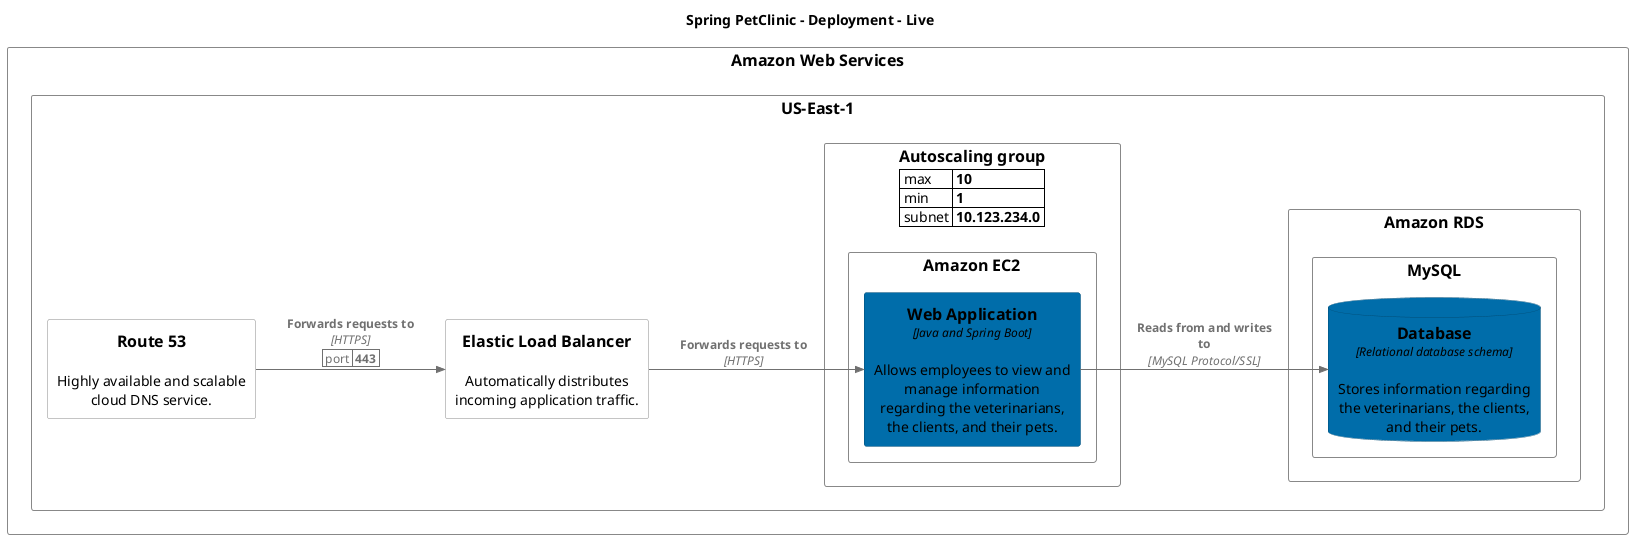 @startuml
set separator none
title Spring PetClinic - Deployment - Live

left to right direction

!include <C4/C4>
!include <C4/C4_Context>
!include <C4/C4_Container>
!include <C4/C4_Deployment>

AddElementTag("Element", $bgColor="#ffffff", $borderColor="#888888", $fontColor="#000000", $sprite="", $shadowing="", $borderStyle="solid")
AddElementTag("Container,Database", $bgColor="#006daa", $borderColor="#004c76", $fontColor="#000000", $sprite="", $shadowing="", $borderStyle="solid")
AddElementTag("Container", $bgColor="#006daa", $borderColor="#004c76", $fontColor="#000000", $sprite="", $shadowing="", $borderStyle="solid")

AddRelTag("Relationship", $textColor="#707070", $lineColor="#707070", $lineStyle = "")

Deployment_Node(Live.AmazonWebServices, "Amazon Web Services", $type="", $descr="", $tags="Element", $link="") {
  Deployment_Node(Live.AmazonWebServices.USEast1, "US-East-1", $type="", $descr="", $tags="Element", $link="") {
    Deployment_Node(Live.AmazonWebServices.USEast1.Route53, "Route 53", $type="", $descr="Highly available and scalable cloud DNS service.", $tags="Element", $link="")
    Deployment_Node(Live.AmazonWebServices.USEast1.ElasticLoadBalancer, "Elastic Load Balancer", $type="", $descr="Automatically distributes incoming application traffic.", $tags="Element", $link="")
    WithoutPropertyHeader()
    AddProperty("max","10")
    AddProperty("min","1")
    AddProperty("subnet","10.123.234.0")
    Deployment_Node(Live.AmazonWebServices.USEast1.Autoscalinggroup, "Autoscaling group", $type="", $descr="", $tags="Element", $link="") {
      Deployment_Node(Live.AmazonWebServices.USEast1.Autoscalinggroup.AmazonEC2, "Amazon EC2", $type="", $descr="", $tags="Element", $link="") {
        Container(Live.AmazonWebServices.USEast1.Autoscalinggroup.AmazonEC2.WebApplication_1, "Web Application", $techn="Java and Spring Boot", $descr="Allows employees to view and manage information regarding the veterinarians, the clients, and their pets.", $tags="Container", $link="")
      }

    }

    Deployment_Node(Live.AmazonWebServices.USEast1.AmazonRDS, "Amazon RDS", $type="", $descr="", $tags="Element", $link="") {
      Deployment_Node(Live.AmazonWebServices.USEast1.AmazonRDS.MySQL, "MySQL", $type="", $descr="", $tags="Element", $link="") {
        ContainerDb(Live.AmazonWebServices.USEast1.AmazonRDS.MySQL.Database_1, "Database", $techn="Relational database schema", $descr="Stores information regarding the veterinarians, the clients, and their pets.", $tags="Container,Database", $link="")
      }

    }

  }

}

Rel(Live.AmazonWebServices.USEast1.Autoscalinggroup.AmazonEC2.WebApplication_1, Live.AmazonWebServices.USEast1.AmazonRDS.MySQL.Database_1, "Reads from and writes to", $techn="MySQL Protocol/SSL", $tags="Relationship", $link="")
WithoutPropertyHeader()
AddProperty("port","443")
Rel(Live.AmazonWebServices.USEast1.Route53, Live.AmazonWebServices.USEast1.ElasticLoadBalancer, "Forwards requests to", $techn="HTTPS", $tags="Relationship", $link="")
Rel(Live.AmazonWebServices.USEast1.ElasticLoadBalancer, Live.AmazonWebServices.USEast1.Autoscalinggroup.AmazonEC2.WebApplication_1, "Forwards requests to", $techn="HTTPS", $tags="Relationship", $link="")

hide stereotypes
@enduml
